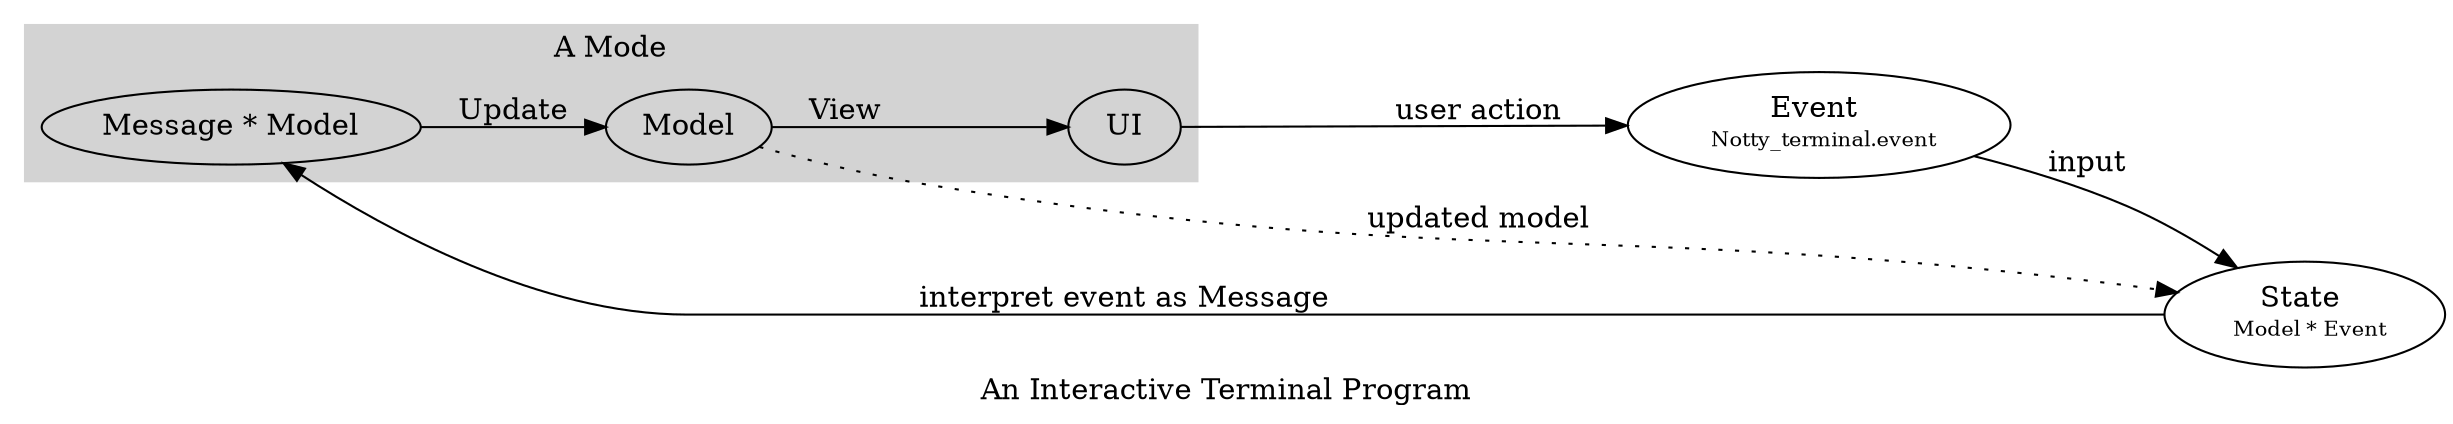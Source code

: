 digraph Program {
  label = "An Interactive Terminal Program";
  rankdir = "LR";

  Event    [label = <Event <br/> <font point-size="10">Notty_terminal.event</font>>];
  State    [label = <State <br/> <font point-size="10">Model * Event</font>>];
  ToUpdate [label = "Message * Model"]

  subgraph cluster_Mode {
    label = "A Mode";
    style = filled;
    color = lightgrey;

    Model    -> UI [label = "View"];
    ToUpdate -> Model [label = "Update"];
  }

  State -> ToUpdate [label = "interpret event as Message", weight = 3];
  Model -> State [label = "updated model", style = dotted];
  UI    -> Event [label = "user action", weight = 4];
  Event -> State [label = "input"];

}
